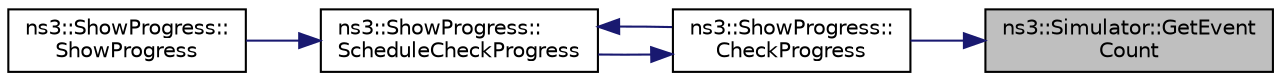 digraph "ns3::Simulator::GetEventCount"
{
 // LATEX_PDF_SIZE
  edge [fontname="Helvetica",fontsize="10",labelfontname="Helvetica",labelfontsize="10"];
  node [fontname="Helvetica",fontsize="10",shape=record];
  rankdir="RL";
  Node1 [label="ns3::Simulator::GetEvent\lCount",height=0.2,width=0.4,color="black", fillcolor="grey75", style="filled", fontcolor="black",tooltip="Get the number of events executed."];
  Node1 -> Node2 [dir="back",color="midnightblue",fontsize="10",style="solid",fontname="Helvetica"];
  Node2 [label="ns3::ShowProgress::\lCheckProgress",height=0.2,width=0.4,color="black", fillcolor="white", style="filled",URL="$classns3_1_1_show_progress.html#a49719b055f8012ca440105a7a0938180",tooltip="Check on execution progress."];
  Node2 -> Node3 [dir="back",color="midnightblue",fontsize="10",style="solid",fontname="Helvetica"];
  Node3 [label="ns3::ShowProgress::\lScheduleCheckProgress",height=0.2,width=0.4,color="black", fillcolor="white", style="filled",URL="$classns3_1_1_show_progress.html#aca4d1a937bce4f1d6333009985017de2",tooltip="Schedule the next CheckProgress."];
  Node3 -> Node4 [dir="back",color="midnightblue",fontsize="10",style="solid",fontname="Helvetica"];
  Node4 [label="ns3::ShowProgress::\lShowProgress",height=0.2,width=0.4,color="black", fillcolor="white", style="filled",URL="$classns3_1_1_show_progress.html#a4519023c0e05223634c852e97543ca2f",tooltip="Constructor."];
  Node3 -> Node2 [dir="back",color="midnightblue",fontsize="10",style="solid",fontname="Helvetica"];
}
